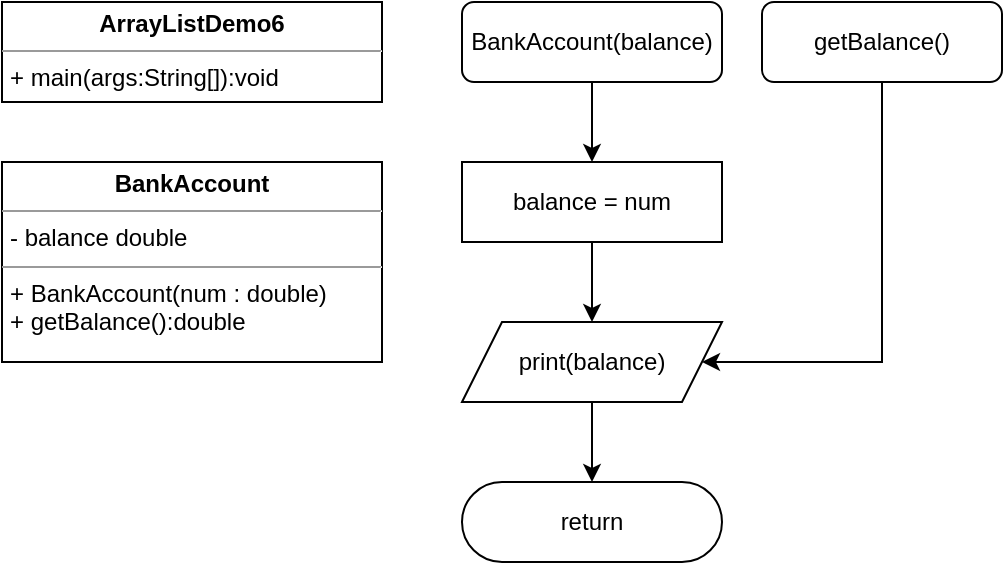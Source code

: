 <mxfile version="21.7.1" type="github">
  <diagram name="Page-1" id="c4acf3e9-155e-7222-9cf6-157b1a14988f">
    <mxGraphModel dx="1434" dy="754" grid="1" gridSize="10" guides="1" tooltips="1" connect="1" arrows="1" fold="1" page="1" pageScale="1" pageWidth="850" pageHeight="1100" background="none" math="0" shadow="0">
      <root>
        <mxCell id="0" />
        <mxCell id="1" parent="0" />
        <mxCell id="5d2195bd80daf111-41" style="edgeStyle=orthogonalEdgeStyle;rounded=0;html=1;dashed=1;labelBackgroundColor=none;startFill=0;endArrow=open;endFill=0;endSize=10;fontFamily=Verdana;fontSize=10;" parent="1" edge="1">
          <mxGeometry relative="1" as="geometry">
            <Array as="points" />
            <mxPoint x="730" y="603" as="sourcePoint" />
          </mxGeometry>
        </mxCell>
        <mxCell id="5d2195bd80daf111-18" value="&lt;p style=&quot;margin:0px;margin-top:4px;text-align:center;&quot;&gt;&lt;b&gt;ArrayListDemo6&lt;/b&gt;&lt;br&gt;&lt;/p&gt;&lt;hr size=&quot;1&quot;&gt;&lt;p style=&quot;margin:0px;margin-left:4px;&quot;&gt;+ main(args:String[]):void&lt;/p&gt;&lt;hr size=&quot;1&quot;&gt;&lt;p style=&quot;margin:0px;margin-left:4px;&quot;&gt;&lt;br&gt;&lt;/p&gt;" style="verticalAlign=top;align=left;overflow=fill;fontSize=12;fontFamily=Helvetica;html=1;rounded=0;shadow=0;comic=0;labelBackgroundColor=none;strokeWidth=1" parent="1" vertex="1">
          <mxGeometry x="60" y="80" width="190" height="50" as="geometry" />
        </mxCell>
        <mxCell id="5d2195bd80daf111-19" value="&lt;p style=&quot;margin:0px;margin-top:4px;text-align:center;&quot;&gt;&lt;b&gt;BankAccount&lt;/b&gt;&lt;br&gt;&lt;/p&gt;&lt;hr size=&quot;1&quot;&gt;&lt;p style=&quot;margin:0px;margin-left:4px;&quot;&gt;- balance double&lt;/p&gt;&lt;hr size=&quot;1&quot;&gt;&lt;p style=&quot;margin:0px;margin-left:4px;&quot;&gt;+ BankAccount(num : double)&lt;/p&gt;&lt;p style=&quot;margin:0px;margin-left:4px;&quot;&gt;+ getBalance():double&lt;/p&gt;" style="verticalAlign=top;align=left;overflow=fill;fontSize=12;fontFamily=Helvetica;html=1;rounded=0;shadow=0;comic=0;labelBackgroundColor=none;strokeWidth=1" parent="1" vertex="1">
          <mxGeometry x="60" y="160" width="190" height="100" as="geometry" />
        </mxCell>
        <mxCell id="aQXuEM2Zdq98k6zL0xd_-4" style="edgeStyle=orthogonalEdgeStyle;rounded=0;orthogonalLoop=1;jettySize=auto;html=1;entryX=0.5;entryY=0;entryDx=0;entryDy=0;" parent="1" source="aQXuEM2Zdq98k6zL0xd_-2" target="aQXuEM2Zdq98k6zL0xd_-5" edge="1">
          <mxGeometry relative="1" as="geometry">
            <mxPoint x="350" y="190" as="targetPoint" />
          </mxGeometry>
        </mxCell>
        <mxCell id="aQXuEM2Zdq98k6zL0xd_-2" value="BankAccount(balance)" style="rounded=1;whiteSpace=wrap;html=1;" parent="1" vertex="1">
          <mxGeometry x="290" y="80" width="130" height="40" as="geometry" />
        </mxCell>
        <mxCell id="yeKMFAoj3MI8Vbd_nCC5-2" style="edgeStyle=orthogonalEdgeStyle;rounded=0;orthogonalLoop=1;jettySize=auto;html=1;entryX=1;entryY=0.5;entryDx=0;entryDy=0;" edge="1" parent="1" source="aQXuEM2Zdq98k6zL0xd_-3" target="aQXuEM2Zdq98k6zL0xd_-9">
          <mxGeometry relative="1" as="geometry">
            <Array as="points">
              <mxPoint x="500" y="260" />
            </Array>
          </mxGeometry>
        </mxCell>
        <mxCell id="aQXuEM2Zdq98k6zL0xd_-3" value="getBalance()" style="rounded=1;whiteSpace=wrap;html=1;" parent="1" vertex="1">
          <mxGeometry x="440" y="80" width="120" height="40" as="geometry" />
        </mxCell>
        <mxCell id="aQXuEM2Zdq98k6zL0xd_-14" style="edgeStyle=orthogonalEdgeStyle;rounded=0;orthogonalLoop=1;jettySize=auto;html=1;entryX=0.5;entryY=0;entryDx=0;entryDy=0;" parent="1" source="aQXuEM2Zdq98k6zL0xd_-5" target="aQXuEM2Zdq98k6zL0xd_-9" edge="1">
          <mxGeometry relative="1" as="geometry" />
        </mxCell>
        <mxCell id="aQXuEM2Zdq98k6zL0xd_-5" value="balance = num" style="rounded=0;whiteSpace=wrap;html=1;" parent="1" vertex="1">
          <mxGeometry x="290" y="160" width="130" height="40" as="geometry" />
        </mxCell>
        <mxCell id="yeKMFAoj3MI8Vbd_nCC5-1" style="edgeStyle=orthogonalEdgeStyle;rounded=0;orthogonalLoop=1;jettySize=auto;html=1;entryX=0.5;entryY=0.5;entryDx=0;entryDy=-20;entryPerimeter=0;" edge="1" parent="1" source="aQXuEM2Zdq98k6zL0xd_-9" target="aQXuEM2Zdq98k6zL0xd_-12">
          <mxGeometry relative="1" as="geometry" />
        </mxCell>
        <mxCell id="aQXuEM2Zdq98k6zL0xd_-9" value="print(balance)" style="shape=parallelogram;perimeter=parallelogramPerimeter;whiteSpace=wrap;html=1;fixedSize=1;" parent="1" vertex="1">
          <mxGeometry x="290" y="240" width="130" height="40" as="geometry" />
        </mxCell>
        <mxCell id="aQXuEM2Zdq98k6zL0xd_-12" value="return" style="html=1;dashed=0;whiteSpace=wrap;shape=mxgraph.dfd.start" parent="1" vertex="1">
          <mxGeometry x="290" y="320" width="130" height="40" as="geometry" />
        </mxCell>
      </root>
    </mxGraphModel>
  </diagram>
</mxfile>
